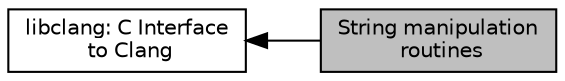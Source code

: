digraph "String manipulation routines"
{
  edge [fontname="Helvetica",fontsize="10",labelfontname="Helvetica",labelfontsize="10"];
  node [fontname="Helvetica",fontsize="10",shape=record];
  rankdir=LR;
  Node1 [label="libclang: C Interface\l to Clang",height=0.2,width=0.4,color="black", fillcolor="white", style="filled",URL="$group__CINDEX.html"];
  Node0 [label="String manipulation\l routines",height=0.2,width=0.4,color="black", fillcolor="grey75", style="filled", fontcolor="black"];
  Node1->Node0 [shape=plaintext, dir="back", style="solid"];
}
